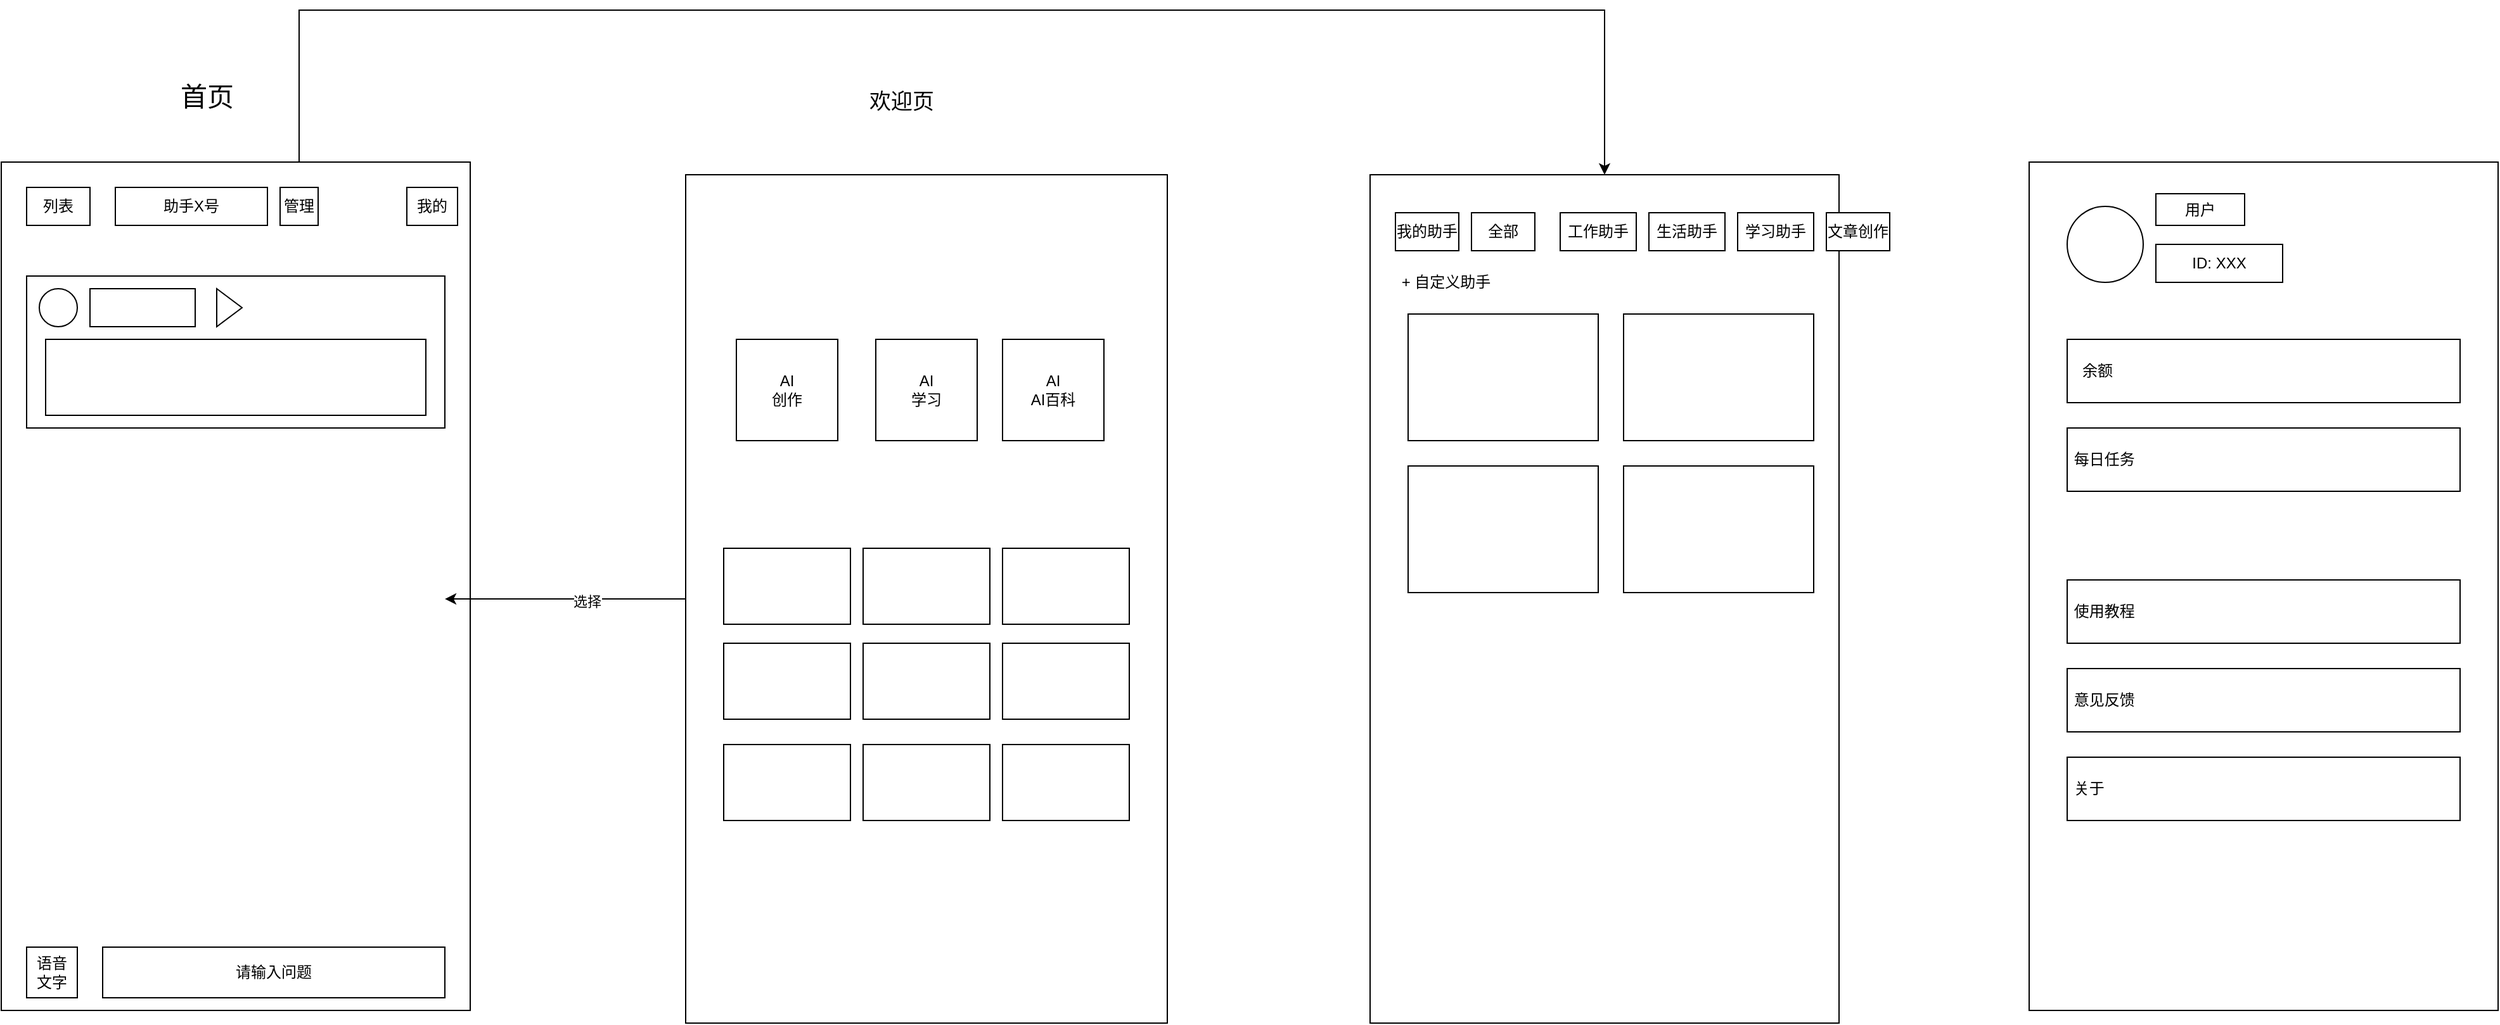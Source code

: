 <mxfile version="22.1.7" type="github">
  <diagram name="第 1 页" id="VfxhNW0Crv9dvxZqYn7_">
    <mxGraphModel dx="3100" dy="2731" grid="1" gridSize="10" guides="1" tooltips="1" connect="1" arrows="1" fold="1" page="1" pageScale="1" pageWidth="827" pageHeight="1169" math="0" shadow="0">
      <root>
        <mxCell id="0" />
        <mxCell id="1" parent="0" />
        <mxCell id="xQltB4Bb7OT7BUrpVdLg-2" value="" style="rounded=0;whiteSpace=wrap;html=1;" vertex="1" parent="1">
          <mxGeometry x="-70" y="40" width="380" height="670" as="geometry" />
        </mxCell>
        <mxCell id="xQltB4Bb7OT7BUrpVdLg-5" value="" style="rounded=0;whiteSpace=wrap;html=1;" vertex="1" parent="1">
          <mxGeometry x="470" y="40" width="370" height="670" as="geometry" />
        </mxCell>
        <mxCell id="xQltB4Bb7OT7BUrpVdLg-40" style="edgeStyle=orthogonalEdgeStyle;rounded=0;orthogonalLoop=1;jettySize=auto;html=1;entryX=0.5;entryY=0;entryDx=0;entryDy=0;exitX=0.5;exitY=0;exitDx=0;exitDy=0;" edge="1" parent="1" source="xQltB4Bb7OT7BUrpVdLg-10" target="xQltB4Bb7OT7BUrpVdLg-5">
          <mxGeometry relative="1" as="geometry">
            <mxPoint x="-390" y="20" as="sourcePoint" />
            <Array as="points">
              <mxPoint x="-375" y="-90" />
              <mxPoint x="655" y="-90" />
            </Array>
          </mxGeometry>
        </mxCell>
        <mxCell id="xQltB4Bb7OT7BUrpVdLg-6" value="" style="rounded=0;whiteSpace=wrap;html=1;" vertex="1" parent="1">
          <mxGeometry x="-610" y="30" width="370" height="670" as="geometry" />
        </mxCell>
        <mxCell id="xQltB4Bb7OT7BUrpVdLg-7" value="" style="rounded=0;whiteSpace=wrap;html=1;" vertex="1" parent="1">
          <mxGeometry x="990" y="30" width="370" height="670" as="geometry" />
        </mxCell>
        <mxCell id="xQltB4Bb7OT7BUrpVdLg-8" value="列表" style="rounded=0;whiteSpace=wrap;html=1;" vertex="1" parent="1">
          <mxGeometry x="-590" y="50" width="50" height="30" as="geometry" />
        </mxCell>
        <mxCell id="xQltB4Bb7OT7BUrpVdLg-9" value="助手X号" style="rounded=0;whiteSpace=wrap;html=1;" vertex="1" parent="1">
          <mxGeometry x="-520" y="50" width="120" height="30" as="geometry" />
        </mxCell>
        <mxCell id="xQltB4Bb7OT7BUrpVdLg-10" value="管理" style="rounded=0;whiteSpace=wrap;html=1;" vertex="1" parent="1">
          <mxGeometry x="-390" y="50" width="30" height="30" as="geometry" />
        </mxCell>
        <mxCell id="xQltB4Bb7OT7BUrpVdLg-11" value="我的" style="rounded=0;whiteSpace=wrap;html=1;" vertex="1" parent="1">
          <mxGeometry x="-290" y="50" width="40" height="30" as="geometry" />
        </mxCell>
        <mxCell id="xQltB4Bb7OT7BUrpVdLg-13" value="请输入问题" style="rounded=0;whiteSpace=wrap;html=1;" vertex="1" parent="1">
          <mxGeometry x="-530" y="650" width="270" height="40" as="geometry" />
        </mxCell>
        <mxCell id="xQltB4Bb7OT7BUrpVdLg-14" value="语音&lt;br&gt;文字" style="rounded=0;whiteSpace=wrap;html=1;" vertex="1" parent="1">
          <mxGeometry x="-590" y="650" width="40" height="40" as="geometry" />
        </mxCell>
        <mxCell id="xQltB4Bb7OT7BUrpVdLg-15" value="AI&lt;br&gt;创作" style="whiteSpace=wrap;html=1;aspect=fixed;" vertex="1" parent="1">
          <mxGeometry x="-30" y="170" width="80" height="80" as="geometry" />
        </mxCell>
        <mxCell id="xQltB4Bb7OT7BUrpVdLg-16" value="AI&lt;br&gt;学习" style="whiteSpace=wrap;html=1;aspect=fixed;" vertex="1" parent="1">
          <mxGeometry x="80" y="170" width="80" height="80" as="geometry" />
        </mxCell>
        <mxCell id="xQltB4Bb7OT7BUrpVdLg-17" value="AI&lt;br&gt;AI百科" style="whiteSpace=wrap;html=1;aspect=fixed;" vertex="1" parent="1">
          <mxGeometry x="180" y="170" width="80" height="80" as="geometry" />
        </mxCell>
        <mxCell id="xQltB4Bb7OT7BUrpVdLg-18" value="" style="rounded=0;whiteSpace=wrap;html=1;" vertex="1" parent="1">
          <mxGeometry x="-40" y="335" width="100" height="60" as="geometry" />
        </mxCell>
        <mxCell id="xQltB4Bb7OT7BUrpVdLg-19" value="" style="rounded=0;whiteSpace=wrap;html=1;" vertex="1" parent="1">
          <mxGeometry x="70" y="335" width="100" height="60" as="geometry" />
        </mxCell>
        <mxCell id="xQltB4Bb7OT7BUrpVdLg-20" value="" style="rounded=0;whiteSpace=wrap;html=1;" vertex="1" parent="1">
          <mxGeometry x="180" y="335" width="100" height="60" as="geometry" />
        </mxCell>
        <mxCell id="xQltB4Bb7OT7BUrpVdLg-21" value="" style="rounded=0;whiteSpace=wrap;html=1;" vertex="1" parent="1">
          <mxGeometry x="-40" y="410" width="100" height="60" as="geometry" />
        </mxCell>
        <mxCell id="xQltB4Bb7OT7BUrpVdLg-23" value="" style="rounded=0;whiteSpace=wrap;html=1;" vertex="1" parent="1">
          <mxGeometry x="70" y="410" width="100" height="60" as="geometry" />
        </mxCell>
        <mxCell id="xQltB4Bb7OT7BUrpVdLg-24" value="" style="rounded=0;whiteSpace=wrap;html=1;" vertex="1" parent="1">
          <mxGeometry x="180" y="410" width="100" height="60" as="geometry" />
        </mxCell>
        <mxCell id="xQltB4Bb7OT7BUrpVdLg-25" value="" style="rounded=0;whiteSpace=wrap;html=1;" vertex="1" parent="1">
          <mxGeometry x="-40" y="490" width="100" height="60" as="geometry" />
        </mxCell>
        <mxCell id="xQltB4Bb7OT7BUrpVdLg-26" value="" style="rounded=0;whiteSpace=wrap;html=1;" vertex="1" parent="1">
          <mxGeometry x="70" y="490" width="100" height="60" as="geometry" />
        </mxCell>
        <mxCell id="xQltB4Bb7OT7BUrpVdLg-27" value="" style="rounded=0;whiteSpace=wrap;html=1;" vertex="1" parent="1">
          <mxGeometry x="180" y="490" width="100" height="60" as="geometry" />
        </mxCell>
        <mxCell id="xQltB4Bb7OT7BUrpVdLg-28" value="" style="ellipse;whiteSpace=wrap;html=1;aspect=fixed;" vertex="1" parent="1">
          <mxGeometry x="-580" y="130" width="30" height="30" as="geometry" />
        </mxCell>
        <mxCell id="xQltB4Bb7OT7BUrpVdLg-30" value="" style="rounded=0;whiteSpace=wrap;html=1;" vertex="1" parent="1">
          <mxGeometry x="-590" y="120" width="330" height="120" as="geometry" />
        </mxCell>
        <mxCell id="xQltB4Bb7OT7BUrpVdLg-32" value="" style="ellipse;whiteSpace=wrap;html=1;aspect=fixed;" vertex="1" parent="1">
          <mxGeometry x="-580" y="130" width="30" height="30" as="geometry" />
        </mxCell>
        <mxCell id="xQltB4Bb7OT7BUrpVdLg-34" value="" style="rounded=0;whiteSpace=wrap;html=1;" vertex="1" parent="1">
          <mxGeometry x="-540" y="130" width="83" height="30" as="geometry" />
        </mxCell>
        <mxCell id="xQltB4Bb7OT7BUrpVdLg-35" value="" style="triangle;whiteSpace=wrap;html=1;" vertex="1" parent="1">
          <mxGeometry x="-440" y="130" width="20" height="30" as="geometry" />
        </mxCell>
        <mxCell id="xQltB4Bb7OT7BUrpVdLg-39" value="" style="rounded=0;whiteSpace=wrap;html=1;" vertex="1" parent="1">
          <mxGeometry x="-575" y="170" width="300" height="60" as="geometry" />
        </mxCell>
        <mxCell id="xQltB4Bb7OT7BUrpVdLg-41" value="我的助手" style="rounded=0;whiteSpace=wrap;html=1;" vertex="1" parent="1">
          <mxGeometry x="490" y="70" width="50" height="30" as="geometry" />
        </mxCell>
        <mxCell id="xQltB4Bb7OT7BUrpVdLg-42" value="全部" style="rounded=0;whiteSpace=wrap;html=1;" vertex="1" parent="1">
          <mxGeometry x="550" y="70" width="50" height="30" as="geometry" />
        </mxCell>
        <mxCell id="xQltB4Bb7OT7BUrpVdLg-43" value="工作助手" style="rounded=0;whiteSpace=wrap;html=1;" vertex="1" parent="1">
          <mxGeometry x="620" y="70" width="60" height="30" as="geometry" />
        </mxCell>
        <mxCell id="xQltB4Bb7OT7BUrpVdLg-44" value="生活助手" style="rounded=0;whiteSpace=wrap;html=1;" vertex="1" parent="1">
          <mxGeometry x="690" y="70" width="60" height="30" as="geometry" />
        </mxCell>
        <mxCell id="xQltB4Bb7OT7BUrpVdLg-46" value="文章创作" style="rounded=0;whiteSpace=wrap;html=1;" vertex="1" parent="1">
          <mxGeometry x="830" y="70" width="50" height="30" as="geometry" />
        </mxCell>
        <mxCell id="xQltB4Bb7OT7BUrpVdLg-47" value="学习助手" style="rounded=0;whiteSpace=wrap;html=1;" vertex="1" parent="1">
          <mxGeometry x="760" y="70" width="60" height="30" as="geometry" />
        </mxCell>
        <mxCell id="xQltB4Bb7OT7BUrpVdLg-48" style="edgeStyle=orthogonalEdgeStyle;rounded=0;orthogonalLoop=1;jettySize=auto;html=1;entryX=0.946;entryY=0.515;entryDx=0;entryDy=0;entryPerimeter=0;" edge="1" parent="1" source="xQltB4Bb7OT7BUrpVdLg-2" target="xQltB4Bb7OT7BUrpVdLg-6">
          <mxGeometry relative="1" as="geometry" />
        </mxCell>
        <mxCell id="xQltB4Bb7OT7BUrpVdLg-49" value="选择" style="edgeLabel;html=1;align=center;verticalAlign=middle;resizable=0;points=[];" vertex="1" connectable="0" parent="xQltB4Bb7OT7BUrpVdLg-48">
          <mxGeometry x="-0.179" y="2" relative="1" as="geometry">
            <mxPoint as="offset" />
          </mxGeometry>
        </mxCell>
        <mxCell id="xQltB4Bb7OT7BUrpVdLg-52" value="" style="rounded=0;whiteSpace=wrap;html=1;" vertex="1" parent="1">
          <mxGeometry x="500" y="150" width="150" height="100" as="geometry" />
        </mxCell>
        <mxCell id="xQltB4Bb7OT7BUrpVdLg-54" value="" style="rounded=0;whiteSpace=wrap;html=1;" vertex="1" parent="1">
          <mxGeometry x="670" y="150" width="150" height="100" as="geometry" />
        </mxCell>
        <mxCell id="xQltB4Bb7OT7BUrpVdLg-55" value="" style="rounded=0;whiteSpace=wrap;html=1;" vertex="1" parent="1">
          <mxGeometry x="500" y="270" width="150" height="100" as="geometry" />
        </mxCell>
        <mxCell id="xQltB4Bb7OT7BUrpVdLg-56" value="" style="rounded=0;whiteSpace=wrap;html=1;" vertex="1" parent="1">
          <mxGeometry x="670" y="270" width="150" height="100" as="geometry" />
        </mxCell>
        <mxCell id="xQltB4Bb7OT7BUrpVdLg-57" value="&lt;font style=&quot;font-size: 17px;&quot;&gt;欢迎页&lt;/font&gt;" style="text;html=1;align=center;verticalAlign=middle;resizable=0;points=[];autosize=1;strokeColor=none;fillColor=none;" vertex="1" parent="1">
          <mxGeometry x="65" y="-32" width="70" height="30" as="geometry" />
        </mxCell>
        <mxCell id="xQltB4Bb7OT7BUrpVdLg-58" value="&lt;font style=&quot;font-size: 21px;&quot;&gt;首页&lt;/font&gt;" style="text;html=1;align=center;verticalAlign=middle;resizable=0;points=[];autosize=1;strokeColor=none;fillColor=none;" vertex="1" parent="1">
          <mxGeometry x="-483" y="-42" width="70" height="40" as="geometry" />
        </mxCell>
        <mxCell id="xQltB4Bb7OT7BUrpVdLg-59" value="" style="ellipse;whiteSpace=wrap;html=1;aspect=fixed;" vertex="1" parent="1">
          <mxGeometry x="1020" y="65" width="60" height="60" as="geometry" />
        </mxCell>
        <mxCell id="xQltB4Bb7OT7BUrpVdLg-60" value="用户" style="rounded=0;whiteSpace=wrap;html=1;" vertex="1" parent="1">
          <mxGeometry x="1090" y="55" width="70" height="25" as="geometry" />
        </mxCell>
        <mxCell id="xQltB4Bb7OT7BUrpVdLg-61" value="ID: XXX" style="rounded=0;whiteSpace=wrap;html=1;" vertex="1" parent="1">
          <mxGeometry x="1090" y="95" width="100" height="30" as="geometry" />
        </mxCell>
        <mxCell id="xQltB4Bb7OT7BUrpVdLg-63" value="&amp;nbsp; &amp;nbsp;余额" style="rounded=0;whiteSpace=wrap;html=1;align=left;" vertex="1" parent="1">
          <mxGeometry x="1020" y="170" width="310" height="50" as="geometry" />
        </mxCell>
        <mxCell id="xQltB4Bb7OT7BUrpVdLg-64" value="&amp;nbsp;每日任务" style="rounded=0;whiteSpace=wrap;html=1;align=left;" vertex="1" parent="1">
          <mxGeometry x="1020" y="240" width="310" height="50" as="geometry" />
        </mxCell>
        <mxCell id="xQltB4Bb7OT7BUrpVdLg-65" value="&amp;nbsp;使用教程" style="rounded=0;whiteSpace=wrap;html=1;align=left;" vertex="1" parent="1">
          <mxGeometry x="1020" y="360" width="310" height="50" as="geometry" />
        </mxCell>
        <mxCell id="xQltB4Bb7OT7BUrpVdLg-66" value="&amp;nbsp;意见反馈" style="rounded=0;whiteSpace=wrap;html=1;align=left;" vertex="1" parent="1">
          <mxGeometry x="1020" y="430" width="310" height="50" as="geometry" />
        </mxCell>
        <mxCell id="xQltB4Bb7OT7BUrpVdLg-67" value="&amp;nbsp;关于" style="rounded=0;whiteSpace=wrap;html=1;align=left;" vertex="1" parent="1">
          <mxGeometry x="1020" y="500" width="310" height="50" as="geometry" />
        </mxCell>
        <mxCell id="xQltB4Bb7OT7BUrpVdLg-68" value="+ 自定义助手" style="text;html=1;strokeColor=none;fillColor=none;align=center;verticalAlign=middle;whiteSpace=wrap;rounded=0;" vertex="1" parent="1">
          <mxGeometry x="490" y="110" width="80" height="30" as="geometry" />
        </mxCell>
      </root>
    </mxGraphModel>
  </diagram>
</mxfile>
